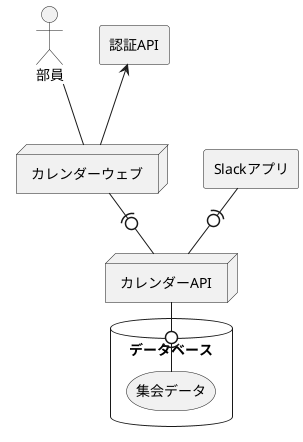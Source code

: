 @startuml structure

actor 部員
agent 認証API
agent Slackアプリ

node カレンダーウェブ

node カレンダーAPI

database データベース {
  storage 集会データ
}

部員 -- カレンダーウェブ

認証API <-- カレンダーウェブ
カレンダーウェブ -(0- カレンダーAPI
カレンダーAPI -0)- 集会データ

Slackアプリ -(0- カレンダーAPI

@enduml
